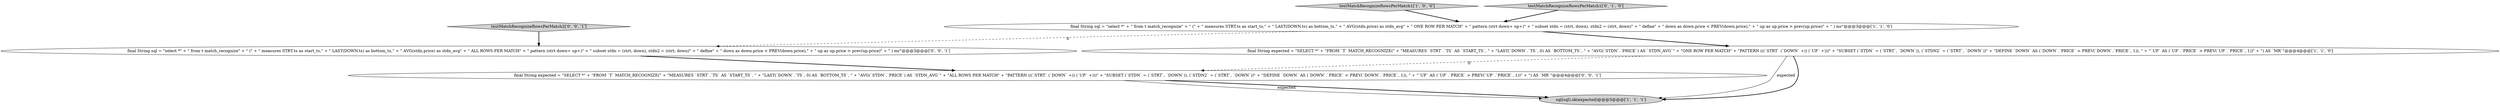 digraph {
1 [style = filled, label = "testMatchRecognizeRowsPerMatch1['1', '0', '0']", fillcolor = lightgray, shape = diamond image = "AAA0AAABBB1BBB"];
4 [style = filled, label = "testMatchRecognizeRowsPerMatch1['0', '1', '0']", fillcolor = lightgray, shape = diamond image = "AAA0AAABBB2BBB"];
5 [style = filled, label = "final String expected = \"SELECT *\" + \"FROM `T` MATCH_RECOGNIZE(\" + \"MEASURES `STRT`.`TS` AS `START_TS`, \" + \"LAST(`DOWN`.`TS`, 0) AS `BOTTOM_TS`, \" + \"AVG(`STDN`.`PRICE`) AS `STDN_AVG`\" + \"ALL ROWS PER MATCH\" + \"PATTERN (((`STRT` (`DOWN` +)) (`UP` +)))\" + \"SUBSET (`STDN` = (`STRT`, `DOWN`)), (`STDN2` = (`STRT`, `DOWN`))\" + \"DEFINE `DOWN` AS (`DOWN`.`PRICE` < PREV(`DOWN`.`PRICE`, 1)), \" + \"`UP` AS (`UP`.`PRICE` > PREV(`UP`.`PRICE`, 1))\" + \") AS `MR`\"@@@4@@@['0', '0', '1']", fillcolor = white, shape = ellipse image = "AAA0AAABBB3BBB"];
3 [style = filled, label = "sql(sql).ok(expected)@@@5@@@['1', '1', '1']", fillcolor = lightgray, shape = ellipse image = "AAA0AAABBB1BBB"];
7 [style = filled, label = "final String sql = \"select *\" + \" from t match_recognize\" + \" (\" + \" measures STRT.ts as start_ts,\" + \" LAST(DOWN.ts) as bottom_ts,\" + \" AVG(stdn.price) as stdn_avg\" + \" ALL ROWS PER MATCH\" + \" pattern (strt down+ up+)\" + \" subset stdn = (strt, down), stdn2 = (strt, down)\" + \" define\" + \" down as down.price < PREV(down.price),\" + \" up as up.price > prev(up.price)\" + \" ) mr\"@@@3@@@['0', '0', '1']", fillcolor = white, shape = ellipse image = "AAA0AAABBB3BBB"];
2 [style = filled, label = "final String sql = \"select *\" + \" from t match_recognize\" + \" (\" + \" measures STRT.ts as start_ts,\" + \" LAST(DOWN.ts) as bottom_ts,\" + \" AVG(stdn.price) as stdn_avg\" + \" ONE ROW PER MATCH\" + \" pattern (strt down+ up+)\" + \" subset stdn = (strt, down), stdn2 = (strt, down)\" + \" define\" + \" down as down.price < PREV(down.price),\" + \" up as up.price > prev(up.price)\" + \" ) mr\"@@@3@@@['1', '1', '0']", fillcolor = white, shape = ellipse image = "AAA0AAABBB1BBB"];
6 [style = filled, label = "testMatchRecognizeRowsPerMatch2['0', '0', '1']", fillcolor = lightgray, shape = diamond image = "AAA0AAABBB3BBB"];
0 [style = filled, label = "final String expected = \"SELECT *\" + \"FROM `T` MATCH_RECOGNIZE(\" + \"MEASURES `STRT`.`TS` AS `START_TS`, \" + \"LAST(`DOWN`.`TS`, 0) AS `BOTTOM_TS`, \" + \"AVG(`STDN`.`PRICE`) AS `STDN_AVG`\" + \"ONE ROW PER MATCH\" + \"PATTERN (((`STRT` (`DOWN` +)) (`UP` +)))\" + \"SUBSET (`STDN` = (`STRT`, `DOWN`)), (`STDN2` = (`STRT`, `DOWN`))\" + \"DEFINE `DOWN` AS (`DOWN`.`PRICE` < PREV(`DOWN`.`PRICE`, 1)), \" + \"`UP` AS (`UP`.`PRICE` > PREV(`UP`.`PRICE`, 1))\" + \") AS `MR`\"@@@4@@@['1', '1', '0']", fillcolor = white, shape = ellipse image = "AAA0AAABBB1BBB"];
0->3 [style = bold, label=""];
5->3 [style = bold, label=""];
7->5 [style = bold, label=""];
2->0 [style = bold, label=""];
1->2 [style = bold, label=""];
5->3 [style = solid, label="expected"];
4->2 [style = bold, label=""];
6->7 [style = bold, label=""];
0->5 [style = dashed, label="0"];
2->7 [style = dashed, label="0"];
0->3 [style = solid, label="expected"];
}
